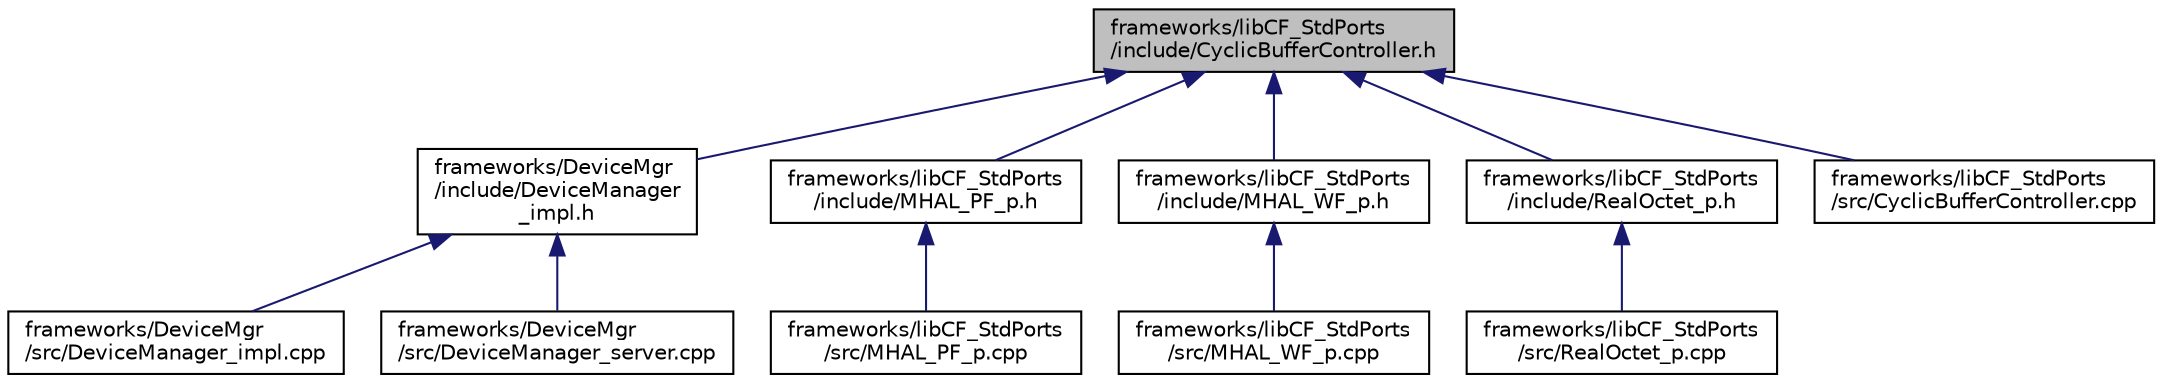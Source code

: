 digraph "frameworks/libCF_StdPorts/include/CyclicBufferController.h"
{
 // INTERACTIVE_SVG=YES
  edge [fontname="Helvetica",fontsize="10",labelfontname="Helvetica",labelfontsize="10"];
  node [fontname="Helvetica",fontsize="10",shape=record];
  Node1 [label="frameworks/libCF_StdPorts\l/include/CyclicBufferController.h",height=0.2,width=0.4,color="black", fillcolor="grey75", style="filled", fontcolor="black"];
  Node1 -> Node2 [dir="back",color="midnightblue",fontsize="10",style="solid",fontname="Helvetica"];
  Node2 [label="frameworks/DeviceMgr\l/include/DeviceManager\l_impl.h",height=0.2,width=0.4,color="black", fillcolor="white", style="filled",URL="$_device_manager__impl_8h.html",tooltip=":  "];
  Node2 -> Node3 [dir="back",color="midnightblue",fontsize="10",style="solid",fontname="Helvetica"];
  Node3 [label="frameworks/DeviceMgr\l/src/DeviceManager_impl.cpp",height=0.2,width=0.4,color="black", fillcolor="white", style="filled",URL="$_device_manager__impl_8cpp.html",tooltip=":  "];
  Node2 -> Node4 [dir="back",color="midnightblue",fontsize="10",style="solid",fontname="Helvetica"];
  Node4 [label="frameworks/DeviceMgr\l/src/DeviceManager_server.cpp",height=0.2,width=0.4,color="black", fillcolor="white", style="filled",URL="$_device_manager__server_8cpp.html"];
  Node1 -> Node5 [dir="back",color="midnightblue",fontsize="10",style="solid",fontname="Helvetica"];
  Node5 [label="frameworks/libCF_StdPorts\l/include/MHAL_PF_p.h",height=0.2,width=0.4,color="black", fillcolor="white", style="filled",URL="$_m_h_a_l___p_f__p_8h.html",tooltip=":  "];
  Node5 -> Node6 [dir="back",color="midnightblue",fontsize="10",style="solid",fontname="Helvetica"];
  Node6 [label="frameworks/libCF_StdPorts\l/src/MHAL_PF_p.cpp",height=0.2,width=0.4,color="black", fillcolor="white", style="filled",URL="$_m_h_a_l___p_f__p_8cpp.html",tooltip=":  "];
  Node1 -> Node7 [dir="back",color="midnightblue",fontsize="10",style="solid",fontname="Helvetica"];
  Node7 [label="frameworks/libCF_StdPorts\l/include/MHAL_WF_p.h",height=0.2,width=0.4,color="black", fillcolor="white", style="filled",URL="$_m_h_a_l___w_f__p_8h.html",tooltip=":  "];
  Node7 -> Node8 [dir="back",color="midnightblue",fontsize="10",style="solid",fontname="Helvetica"];
  Node8 [label="frameworks/libCF_StdPorts\l/src/MHAL_WF_p.cpp",height=0.2,width=0.4,color="black", fillcolor="white", style="filled",URL="$_m_h_a_l___w_f__p_8cpp.html",tooltip=":  "];
  Node1 -> Node9 [dir="back",color="midnightblue",fontsize="10",style="solid",fontname="Helvetica"];
  Node9 [label="frameworks/libCF_StdPorts\l/include/RealOctet_p.h",height=0.2,width=0.4,color="black", fillcolor="white", style="filled",URL="$_real_octet__p_8h.html",tooltip=":  "];
  Node9 -> Node10 [dir="back",color="midnightblue",fontsize="10",style="solid",fontname="Helvetica"];
  Node10 [label="frameworks/libCF_StdPorts\l/src/RealOctet_p.cpp",height=0.2,width=0.4,color="black", fillcolor="white", style="filled",URL="$_real_octet__p_8cpp.html",tooltip=":  "];
  Node1 -> Node11 [dir="back",color="midnightblue",fontsize="10",style="solid",fontname="Helvetica"];
  Node11 [label="frameworks/libCF_StdPorts\l/src/CyclicBufferController.cpp",height=0.2,width=0.4,color="black", fillcolor="white", style="filled",URL="$_cyclic_buffer_controller_8cpp.html"];
}
